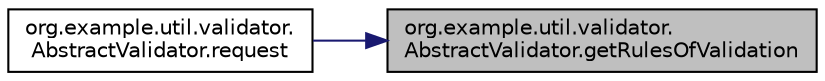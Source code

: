 digraph "org.example.util.validator.AbstractValidator.getRulesOfValidation"
{
 // LATEX_PDF_SIZE
  edge [fontname="Helvetica",fontsize="10",labelfontname="Helvetica",labelfontsize="10"];
  node [fontname="Helvetica",fontsize="10",shape=record];
  rankdir="RL";
  Node1 [label="org.example.util.validator.\lAbstractValidator.getRulesOfValidation",height=0.2,width=0.4,color="black", fillcolor="grey75", style="filled", fontcolor="black",tooltip="Gets descriptor rules validation."];
  Node1 -> Node2 [dir="back",color="midnightblue",fontsize="10",style="solid",fontname="Helvetica"];
  Node2 [label="org.example.util.validator.\lAbstractValidator.request",height=0.2,width=0.4,color="black", fillcolor="white", style="filled",URL="$d2/db1/a00070_a65bd335250cee3a9dc558f7d5dbca1bc.html#a65bd335250cee3a9dc558f7d5dbca1bc",tooltip="Richiesta tramite input da tastiera."];
}
